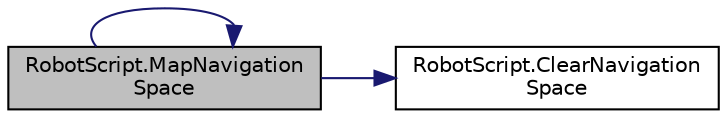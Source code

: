 digraph "RobotScript.MapNavigationSpace"
{
 // LATEX_PDF_SIZE
  edge [fontname="Helvetica",fontsize="10",labelfontname="Helvetica",labelfontsize="10"];
  node [fontname="Helvetica",fontsize="10",shape=record];
  rankdir="LR";
  Node1 [label="RobotScript.MapNavigation\lSpace",height=0.2,width=0.4,color="black", fillcolor="grey75", style="filled", fontcolor="black",tooltip=" "];
  Node1 -> Node2 [color="midnightblue",fontsize="10",style="solid",fontname="Helvetica"];
  Node2 [label="RobotScript.ClearNavigation\lSpace",height=0.2,width=0.4,color="black", fillcolor="white", style="filled",URL="$class_robot_script.html#a276491483d838ed1c2fa694985d6f5fd",tooltip=" "];
  Node1 -> Node1 [color="midnightblue",fontsize="10",style="solid",fontname="Helvetica"];
}
